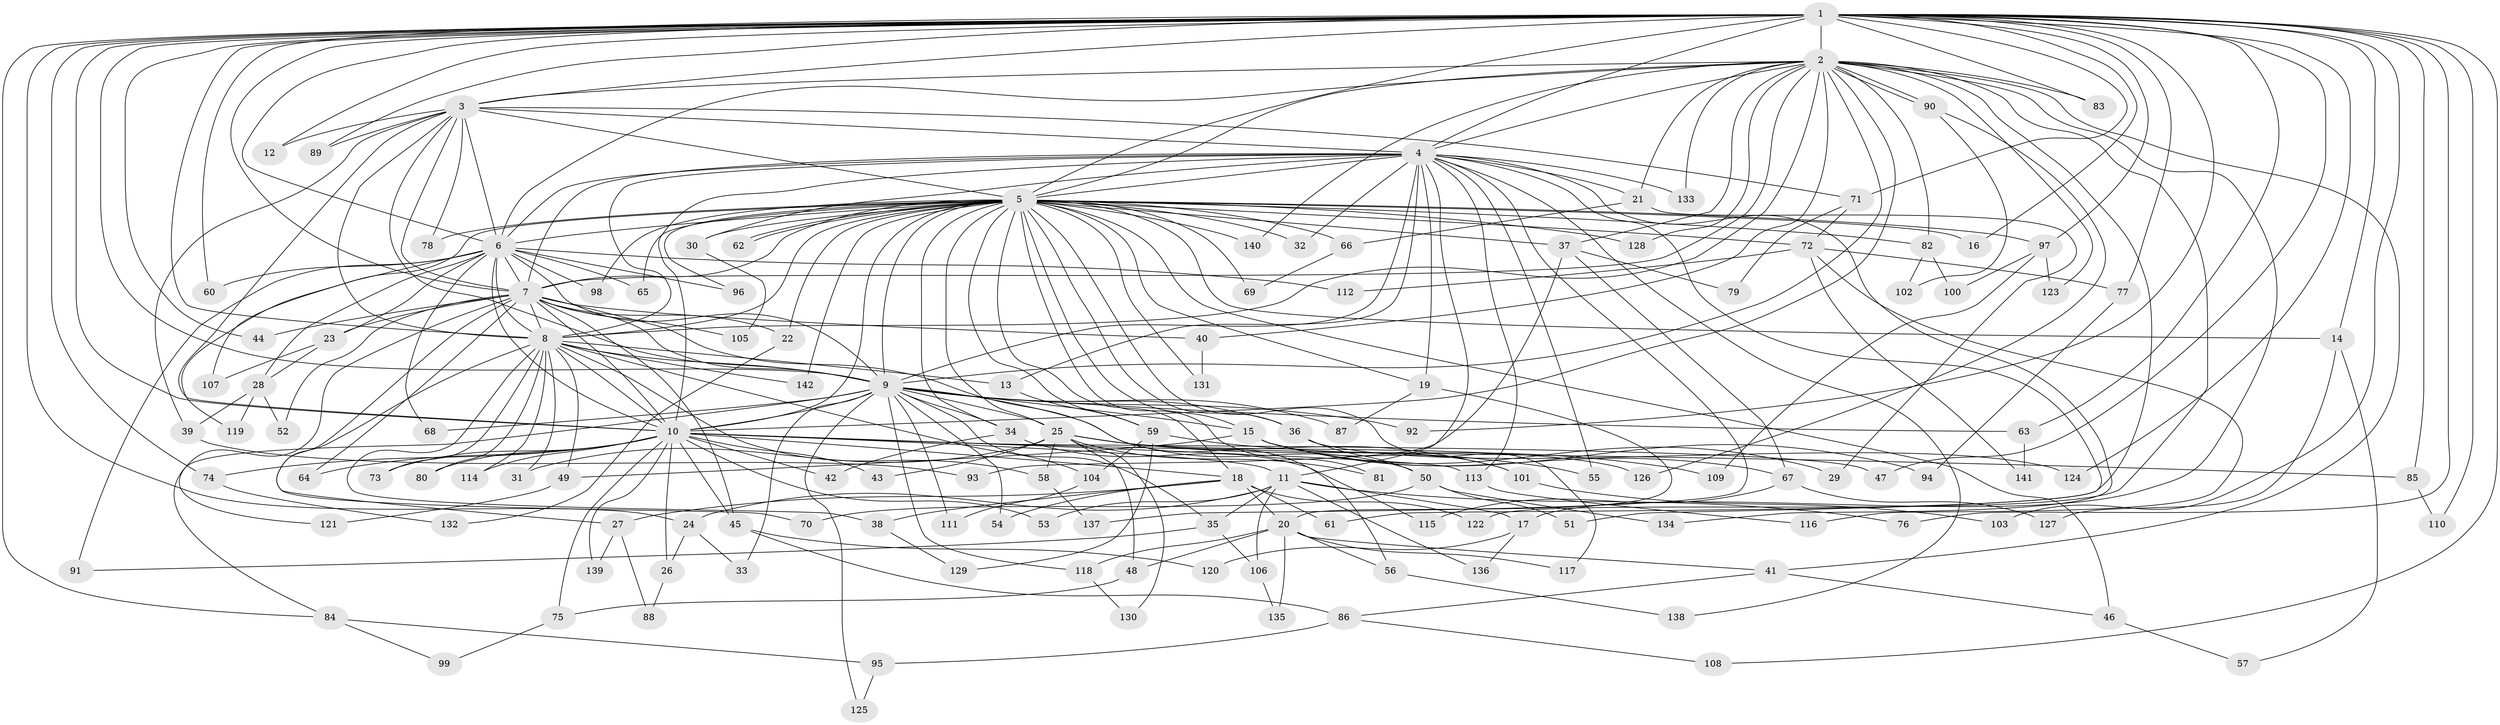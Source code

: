 // coarse degree distribution, {35: 0.011764705882352941, 31: 0.011764705882352941, 22: 0.011764705882352941, 2: 0.5529411764705883, 3: 0.12941176470588237, 1: 0.09411764705882353, 4: 0.09411764705882353, 6: 0.023529411764705882, 5: 0.023529411764705882, 14: 0.011764705882352941, 11: 0.011764705882352941, 20: 0.011764705882352941, 8: 0.011764705882352941}
// Generated by graph-tools (version 1.1) at 2025/49/03/04/25 21:49:52]
// undirected, 142 vertices, 309 edges
graph export_dot {
graph [start="1"]
  node [color=gray90,style=filled];
  1;
  2;
  3;
  4;
  5;
  6;
  7;
  8;
  9;
  10;
  11;
  12;
  13;
  14;
  15;
  16;
  17;
  18;
  19;
  20;
  21;
  22;
  23;
  24;
  25;
  26;
  27;
  28;
  29;
  30;
  31;
  32;
  33;
  34;
  35;
  36;
  37;
  38;
  39;
  40;
  41;
  42;
  43;
  44;
  45;
  46;
  47;
  48;
  49;
  50;
  51;
  52;
  53;
  54;
  55;
  56;
  57;
  58;
  59;
  60;
  61;
  62;
  63;
  64;
  65;
  66;
  67;
  68;
  69;
  70;
  71;
  72;
  73;
  74;
  75;
  76;
  77;
  78;
  79;
  80;
  81;
  82;
  83;
  84;
  85;
  86;
  87;
  88;
  89;
  90;
  91;
  92;
  93;
  94;
  95;
  96;
  97;
  98;
  99;
  100;
  101;
  102;
  103;
  104;
  105;
  106;
  107;
  108;
  109;
  110;
  111;
  112;
  113;
  114;
  115;
  116;
  117;
  118;
  119;
  120;
  121;
  122;
  123;
  124;
  125;
  126;
  127;
  128;
  129;
  130;
  131;
  132;
  133;
  134;
  135;
  136;
  137;
  138;
  139;
  140;
  141;
  142;
  1 -- 2;
  1 -- 3;
  1 -- 4;
  1 -- 5;
  1 -- 6;
  1 -- 7;
  1 -- 8;
  1 -- 9;
  1 -- 10;
  1 -- 12;
  1 -- 14;
  1 -- 16;
  1 -- 24;
  1 -- 44;
  1 -- 47;
  1 -- 60;
  1 -- 63;
  1 -- 71;
  1 -- 74;
  1 -- 76;
  1 -- 77;
  1 -- 83;
  1 -- 84;
  1 -- 85;
  1 -- 89;
  1 -- 92;
  1 -- 97;
  1 -- 103;
  1 -- 108;
  1 -- 110;
  1 -- 124;
  2 -- 3;
  2 -- 4;
  2 -- 5;
  2 -- 6;
  2 -- 7;
  2 -- 8;
  2 -- 9;
  2 -- 10;
  2 -- 17;
  2 -- 21;
  2 -- 37;
  2 -- 40;
  2 -- 41;
  2 -- 61;
  2 -- 82;
  2 -- 83;
  2 -- 90;
  2 -- 90;
  2 -- 122;
  2 -- 123;
  2 -- 128;
  2 -- 133;
  2 -- 140;
  3 -- 4;
  3 -- 5;
  3 -- 6;
  3 -- 7;
  3 -- 8;
  3 -- 9;
  3 -- 10;
  3 -- 12;
  3 -- 39;
  3 -- 71;
  3 -- 78;
  3 -- 89;
  4 -- 5;
  4 -- 6;
  4 -- 7;
  4 -- 8;
  4 -- 9;
  4 -- 10;
  4 -- 11;
  4 -- 13;
  4 -- 19;
  4 -- 21;
  4 -- 30;
  4 -- 32;
  4 -- 51;
  4 -- 55;
  4 -- 113;
  4 -- 133;
  4 -- 134;
  4 -- 137;
  4 -- 138;
  5 -- 6;
  5 -- 7;
  5 -- 8;
  5 -- 9;
  5 -- 10;
  5 -- 14;
  5 -- 15;
  5 -- 16;
  5 -- 18;
  5 -- 19;
  5 -- 22;
  5 -- 25;
  5 -- 30;
  5 -- 32;
  5 -- 34;
  5 -- 36;
  5 -- 37;
  5 -- 46;
  5 -- 59;
  5 -- 62;
  5 -- 62;
  5 -- 65;
  5 -- 66;
  5 -- 69;
  5 -- 72;
  5 -- 78;
  5 -- 81;
  5 -- 82;
  5 -- 96;
  5 -- 97;
  5 -- 98;
  5 -- 107;
  5 -- 117;
  5 -- 128;
  5 -- 131;
  5 -- 140;
  5 -- 142;
  6 -- 7;
  6 -- 8;
  6 -- 9;
  6 -- 10;
  6 -- 23;
  6 -- 28;
  6 -- 60;
  6 -- 65;
  6 -- 68;
  6 -- 91;
  6 -- 96;
  6 -- 98;
  6 -- 112;
  6 -- 119;
  7 -- 8;
  7 -- 9;
  7 -- 10;
  7 -- 22;
  7 -- 23;
  7 -- 40;
  7 -- 44;
  7 -- 45;
  7 -- 52;
  7 -- 56;
  7 -- 64;
  7 -- 70;
  7 -- 105;
  7 -- 121;
  8 -- 9;
  8 -- 10;
  8 -- 13;
  8 -- 27;
  8 -- 31;
  8 -- 38;
  8 -- 49;
  8 -- 58;
  8 -- 73;
  8 -- 80;
  8 -- 104;
  8 -- 114;
  8 -- 142;
  9 -- 10;
  9 -- 15;
  9 -- 25;
  9 -- 33;
  9 -- 34;
  9 -- 35;
  9 -- 36;
  9 -- 50;
  9 -- 54;
  9 -- 63;
  9 -- 68;
  9 -- 84;
  9 -- 87;
  9 -- 92;
  9 -- 111;
  9 -- 118;
  9 -- 125;
  10 -- 11;
  10 -- 18;
  10 -- 26;
  10 -- 42;
  10 -- 43;
  10 -- 45;
  10 -- 47;
  10 -- 53;
  10 -- 64;
  10 -- 73;
  10 -- 74;
  10 -- 75;
  10 -- 80;
  10 -- 85;
  10 -- 113;
  10 -- 114;
  10 -- 139;
  11 -- 17;
  11 -- 24;
  11 -- 35;
  11 -- 53;
  11 -- 76;
  11 -- 106;
  11 -- 136;
  13 -- 59;
  14 -- 57;
  14 -- 127;
  15 -- 29;
  15 -- 49;
  15 -- 67;
  15 -- 94;
  15 -- 101;
  17 -- 120;
  17 -- 136;
  18 -- 20;
  18 -- 27;
  18 -- 38;
  18 -- 54;
  18 -- 61;
  18 -- 122;
  19 -- 20;
  19 -- 87;
  20 -- 41;
  20 -- 48;
  20 -- 56;
  20 -- 117;
  20 -- 118;
  20 -- 135;
  21 -- 29;
  21 -- 66;
  22 -- 132;
  23 -- 28;
  23 -- 107;
  24 -- 26;
  24 -- 33;
  25 -- 31;
  25 -- 43;
  25 -- 48;
  25 -- 55;
  25 -- 58;
  25 -- 81;
  25 -- 101;
  25 -- 126;
  25 -- 130;
  26 -- 88;
  27 -- 88;
  27 -- 139;
  28 -- 39;
  28 -- 52;
  28 -- 119;
  30 -- 105;
  34 -- 42;
  34 -- 115;
  35 -- 91;
  35 -- 106;
  36 -- 50;
  36 -- 124;
  37 -- 67;
  37 -- 79;
  37 -- 93;
  38 -- 129;
  39 -- 93;
  40 -- 131;
  41 -- 46;
  41 -- 86;
  45 -- 86;
  45 -- 120;
  46 -- 57;
  48 -- 75;
  49 -- 121;
  50 -- 51;
  50 -- 70;
  50 -- 134;
  56 -- 138;
  58 -- 137;
  59 -- 104;
  59 -- 109;
  59 -- 129;
  63 -- 141;
  66 -- 69;
  67 -- 115;
  67 -- 127;
  71 -- 72;
  71 -- 79;
  72 -- 77;
  72 -- 112;
  72 -- 116;
  72 -- 141;
  74 -- 132;
  75 -- 99;
  77 -- 94;
  82 -- 100;
  82 -- 102;
  84 -- 95;
  84 -- 99;
  85 -- 110;
  86 -- 95;
  86 -- 108;
  90 -- 102;
  90 -- 126;
  95 -- 125;
  97 -- 100;
  97 -- 109;
  97 -- 123;
  101 -- 103;
  104 -- 111;
  106 -- 135;
  113 -- 116;
  118 -- 130;
}

